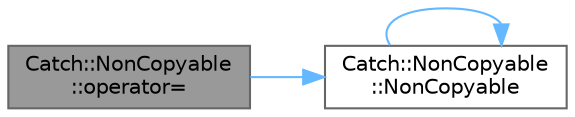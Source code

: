 digraph "Catch::NonCopyable::operator="
{
 // LATEX_PDF_SIZE
  bgcolor="transparent";
  edge [fontname=Helvetica,fontsize=10,labelfontname=Helvetica,labelfontsize=10];
  node [fontname=Helvetica,fontsize=10,shape=box,height=0.2,width=0.4];
  rankdir="LR";
  Node1 [id="Node000001",label="Catch::NonCopyable\l::operator=",height=0.2,width=0.4,color="gray40", fillcolor="grey60", style="filled", fontcolor="black",tooltip=" "];
  Node1 -> Node2 [id="edge1_Node000001_Node000002",color="steelblue1",style="solid",tooltip=" "];
  Node2 [id="Node000002",label="Catch::NonCopyable\l::NonCopyable",height=0.2,width=0.4,color="grey40", fillcolor="white", style="filled",URL="$class_catch_1_1_non_copyable.html#a74cf3e4aa051c284941e39b436b2f693",tooltip=" "];
  Node2 -> Node2 [id="edge2_Node000002_Node000002",color="steelblue1",style="solid",tooltip=" "];
}
